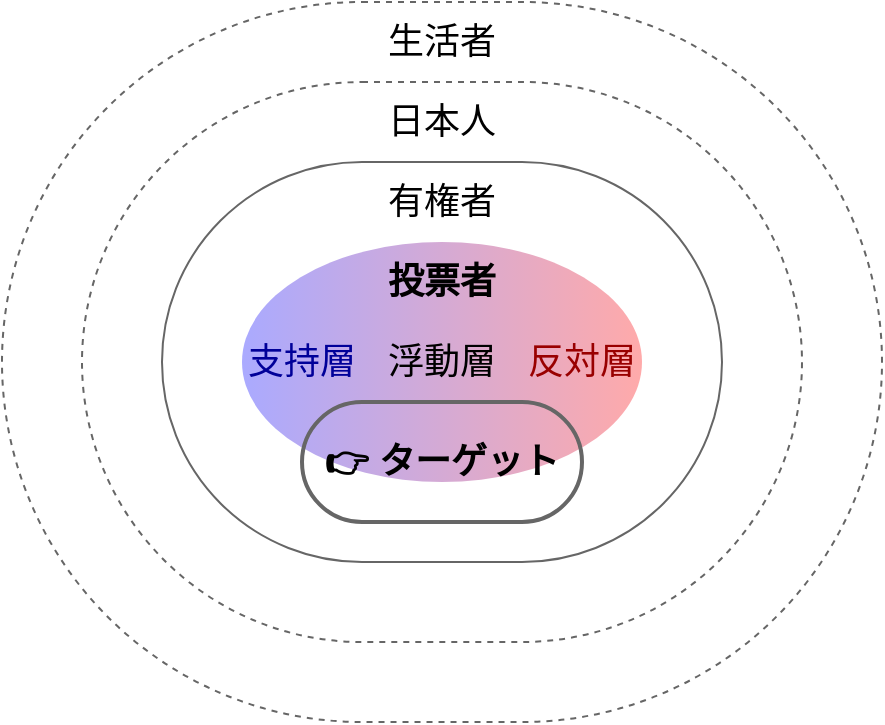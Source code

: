 <mxfile>
    <diagram id="J_Mmgk-uXdzLfrtwWO_J" name="Page-1">
        <mxGraphModel dx="973" dy="922" grid="1" gridSize="10" guides="1" tooltips="1" connect="1" arrows="1" fold="1" page="1" pageScale="1" pageWidth="827" pageHeight="1169" math="0" shadow="0">
            <root>
                <mxCell id="0"/>
                <mxCell id="1" parent="0"/>
                <mxCell id="36" value="生活者" style="rounded=1;whiteSpace=wrap;strokeColor=#666666;fontColor=#000000;fillColor=none;gradientColor=none;gradientDirection=east;verticalAlign=top;dashed=1;arcSize=50;fontSize=18;spacing=5;" vertex="1" parent="1">
                    <mxGeometry width="440" height="360" as="geometry"/>
                </mxCell>
                <mxCell id="35" value="日本人" style="rounded=1;whiteSpace=wrap;strokeColor=#666666;fontColor=#000000;fillColor=none;gradientColor=none;gradientDirection=east;verticalAlign=top;dashed=1;arcSize=50;fontSize=18;spacing=5;" vertex="1" parent="1">
                    <mxGeometry x="40" y="40" width="360" height="280" as="geometry"/>
                </mxCell>
                <mxCell id="33" value="有権者" style="rounded=1;whiteSpace=wrap;strokeColor=#666666;fontColor=#000000;fillColor=none;gradientColor=none;gradientDirection=east;verticalAlign=top;fontStyle=0;arcSize=50;fontSize=18;spacing=5;" vertex="1" parent="1">
                    <mxGeometry x="80" y="80" width="280" height="200" as="geometry"/>
                </mxCell>
                <mxCell id="44" value="" style="ellipse;whiteSpace=wrap;html=1;rounded=1;shadow=0;glass=0;labelBackgroundColor=none;labelBorderColor=none;strokeColor=none;strokeWidth=2;fontSize=18;fontColor=#000000;fillColor=#AAAAFF;gradientColor=#FFAAAA;gradientDirection=east;perimeter=ellipsePerimeter;" vertex="1" parent="1">
                    <mxGeometry x="120" y="120" width="200" height="120" as="geometry"/>
                </mxCell>
                <mxCell id="29" value="投票者" style="rounded=0;whiteSpace=wrap;strokeColor=none;fontColor=#000000;fillColor=none;gradientColor=#FF0000;gradientDirection=east;verticalAlign=top;fontStyle=1;arcSize=50;fontSize=18;spacing=5;" vertex="1" parent="1">
                    <mxGeometry x="120" y="120" width="200" height="120" as="geometry"/>
                </mxCell>
                <mxCell id="30" value="浮動層" style="text;strokeColor=none;fillColor=none;align=center;verticalAlign=middle;whiteSpace=wrap;rounded=0;fontColor=#000000;fontSize=18;" vertex="1" parent="1">
                    <mxGeometry x="190" y="163.5" width="60" height="33" as="geometry"/>
                </mxCell>
                <mxCell id="31" value="支持層" style="text;strokeColor=none;fillColor=none;align=center;verticalAlign=middle;whiteSpace=wrap;rounded=0;fontColor=#000099;fontSize=18;" vertex="1" parent="1">
                    <mxGeometry x="120" y="163.5" width="60" height="33" as="geometry"/>
                </mxCell>
                <mxCell id="32" value="反対層" style="text;strokeColor=none;fillColor=none;align=center;verticalAlign=middle;whiteSpace=wrap;rounded=0;fontColor=#990000;fontSize=18;" vertex="1" parent="1">
                    <mxGeometry x="260" y="163.5" width="60" height="33" as="geometry"/>
                </mxCell>
                <mxCell id="38" value="👉 ターゲット" style="rounded=1;strokeColor=#666666;fontColor=default;fillColor=none;gradientColor=none;gradientDirection=east;verticalAlign=middle;fontStyle=1;arcSize=50;shadow=0;glass=0;fontSize=18;strokeWidth=2;labelBorderColor=none;labelBackgroundColor=none;perimeterSpacing=0;spacing=0;labelPosition=center;verticalLabelPosition=middle;align=center;whiteSpace=wrap;" vertex="1" parent="1">
                    <mxGeometry x="150" y="200" width="140" height="60" as="geometry"/>
                </mxCell>
            </root>
        </mxGraphModel>
    </diagram>
</mxfile>